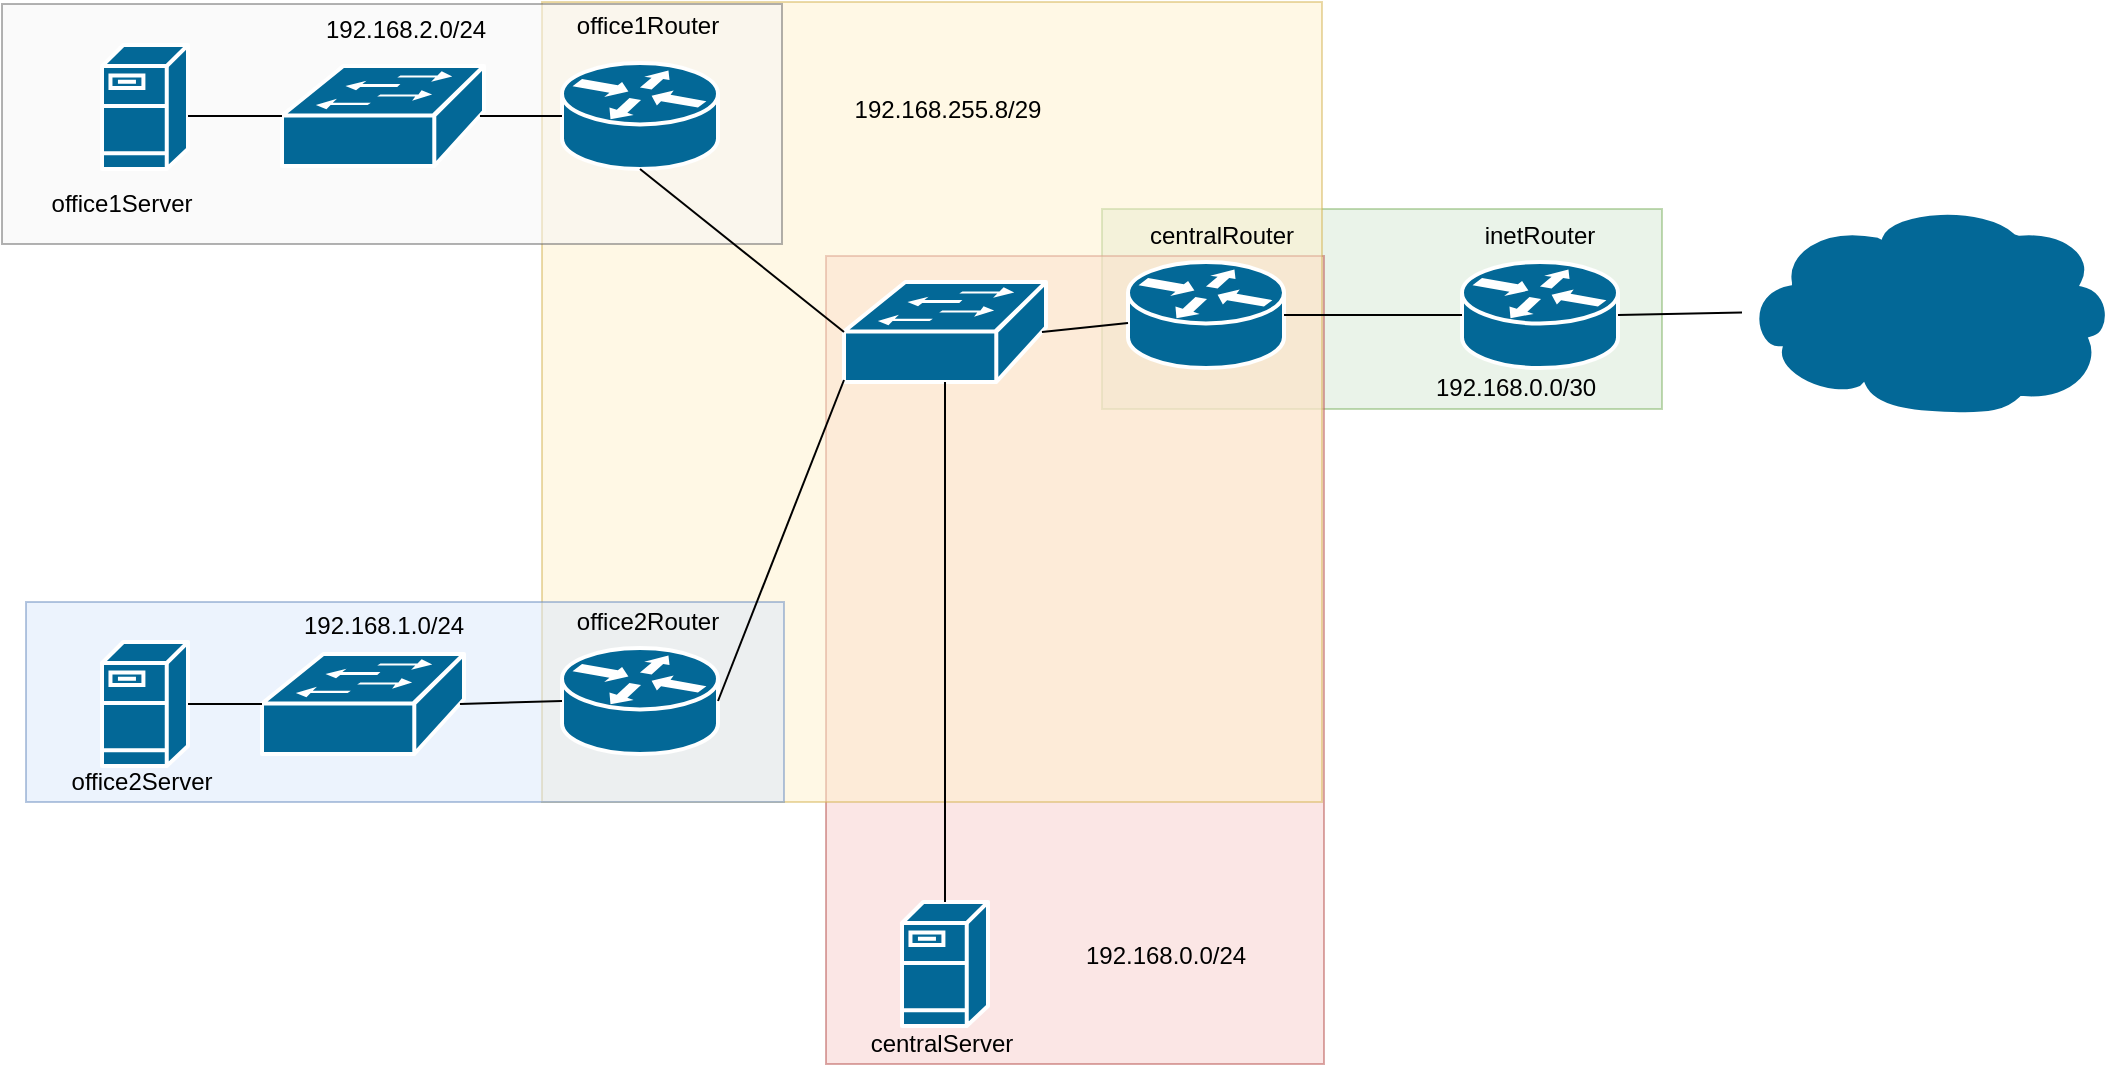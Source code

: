 <mxfile version="12.1.7" type="device" pages="1"><diagram id="6a731a19-8d31-9384-78a2-239565b7b9f0" name="Page-1"><mxGraphModel dx="958" dy="753" grid="1" gridSize="10" guides="1" tooltips="1" connect="1" arrows="1" fold="1" page="1" pageScale="1" pageWidth="827" pageHeight="1169" background="#ffffff" math="0" shadow="0"><root><mxCell id="0"/><mxCell id="1" parent="0"/><mxCell id="8_SczXuJANLb6MigpHHA-2272" value="" style="rounded=0;whiteSpace=wrap;html=1;opacity=50;fillColor=#d5e8d4;strokeColor=#82b366;" vertex="1" parent="1"><mxGeometry x="620" y="213.5" width="280" height="100" as="geometry"/></mxCell><mxCell id="8_SczXuJANLb6MigpHHA-2271" value="" style="rounded=0;whiteSpace=wrap;html=1;opacity=50;fillColor=#f8cecc;strokeColor=#b85450;" vertex="1" parent="1"><mxGeometry x="482" y="237" width="249" height="404" as="geometry"/></mxCell><mxCell id="8_SczXuJANLb6MigpHHA-2270" value="" style="rounded=0;whiteSpace=wrap;html=1;fillColor=#fff2cc;strokeColor=#d6b656;opacity=50;" vertex="1" parent="1"><mxGeometry x="340" y="110" width="390" height="400" as="geometry"/></mxCell><mxCell id="8_SczXuJANLb6MigpHHA-2269" value="" style="rounded=0;whiteSpace=wrap;html=1;fillColor=#dae8fc;strokeColor=#6c8ebf;opacity=50;" vertex="1" parent="1"><mxGeometry x="82" y="410" width="379" height="100" as="geometry"/></mxCell><mxCell id="8_SczXuJANLb6MigpHHA-2268" value="" style="rounded=0;whiteSpace=wrap;html=1;fillColor=#f5f5f5;strokeColor=#666666;fontColor=#333333;opacity=50;" vertex="1" parent="1"><mxGeometry x="70" y="111" width="390" height="120" as="geometry"/></mxCell><mxCell id="8_SczXuJANLb6MigpHHA-2257" value="" style="shape=mxgraph.cisco.servers.fileserver;html=1;pointerEvents=1;dashed=0;fillColor=#036897;strokeColor=#ffffff;strokeWidth=2;verticalLabelPosition=bottom;verticalAlign=top;align=center;outlineConnect=0;" vertex="1" parent="1"><mxGeometry x="120" y="131.5" width="43" height="62" as="geometry"/></mxCell><mxCell id="8_SczXuJANLb6MigpHHA-2258" value="" style="shape=mxgraph.cisco.servers.fileserver;html=1;pointerEvents=1;dashed=0;fillColor=#036897;strokeColor=#ffffff;strokeWidth=2;verticalLabelPosition=bottom;verticalAlign=top;align=center;outlineConnect=0;" vertex="1" parent="1"><mxGeometry x="120" y="430" width="43" height="62" as="geometry"/></mxCell><mxCell id="8_SczXuJANLb6MigpHHA-2259" value="" style="shape=mxgraph.cisco.routers.router;html=1;pointerEvents=1;dashed=0;fillColor=#036897;strokeColor=#ffffff;strokeWidth=2;verticalLabelPosition=bottom;verticalAlign=top;align=center;outlineConnect=0;" vertex="1" parent="1"><mxGeometry x="350" y="140.5" width="78" height="53" as="geometry"/></mxCell><mxCell id="8_SczXuJANLb6MigpHHA-2260" value="" style="shape=mxgraph.cisco.routers.router;html=1;pointerEvents=1;dashed=0;fillColor=#036897;strokeColor=#ffffff;strokeWidth=2;verticalLabelPosition=bottom;verticalAlign=top;align=center;outlineConnect=0;" vertex="1" parent="1"><mxGeometry x="350" y="433" width="78" height="53" as="geometry"/></mxCell><mxCell id="8_SczXuJANLb6MigpHHA-2261" value="" style="shape=mxgraph.cisco.servers.fileserver;html=1;pointerEvents=1;dashed=0;fillColor=#036897;strokeColor=#ffffff;strokeWidth=2;verticalLabelPosition=bottom;verticalAlign=top;align=center;outlineConnect=0;" vertex="1" parent="1"><mxGeometry x="520" y="560" width="43" height="62" as="geometry"/></mxCell><mxCell id="8_SczXuJANLb6MigpHHA-2262" value="" style="shape=mxgraph.cisco.routers.router;html=1;pointerEvents=1;dashed=0;fillColor=#036897;strokeColor=#ffffff;strokeWidth=2;verticalLabelPosition=bottom;verticalAlign=top;align=center;outlineConnect=0;" vertex="1" parent="1"><mxGeometry x="633" y="240" width="78" height="53" as="geometry"/></mxCell><mxCell id="8_SczXuJANLb6MigpHHA-2263" value="" style="shape=mxgraph.cisco.routers.router;html=1;pointerEvents=1;dashed=0;fillColor=#036897;strokeColor=#ffffff;strokeWidth=2;verticalLabelPosition=bottom;verticalAlign=top;align=center;outlineConnect=0;" vertex="1" parent="1"><mxGeometry x="800" y="240" width="78" height="53" as="geometry"/></mxCell><mxCell id="8_SczXuJANLb6MigpHHA-2264" value="" style="shape=mxgraph.cisco.storage.cloud;html=1;pointerEvents=1;dashed=0;fillColor=#036897;strokeColor=#ffffff;strokeWidth=2;verticalLabelPosition=bottom;verticalAlign=top;align=center;outlineConnect=0;" vertex="1" parent="1"><mxGeometry x="940" y="210.5" width="186" height="106" as="geometry"/></mxCell><mxCell id="8_SczXuJANLb6MigpHHA-2265" value="" style="shape=mxgraph.cisco.switches.workgroup_switch;html=1;pointerEvents=1;dashed=0;fillColor=#036897;strokeColor=#ffffff;strokeWidth=2;verticalLabelPosition=bottom;verticalAlign=top;align=center;outlineConnect=0;" vertex="1" parent="1"><mxGeometry x="210" y="142" width="101" height="50" as="geometry"/></mxCell><mxCell id="8_SczXuJANLb6MigpHHA-2266" value="" style="shape=mxgraph.cisco.switches.workgroup_switch;html=1;pointerEvents=1;dashed=0;fillColor=#036897;strokeColor=#ffffff;strokeWidth=2;verticalLabelPosition=bottom;verticalAlign=top;align=center;outlineConnect=0;" vertex="1" parent="1"><mxGeometry x="200" y="436" width="101" height="50" as="geometry"/></mxCell><mxCell id="8_SczXuJANLb6MigpHHA-2267" value="" style="shape=mxgraph.cisco.switches.workgroup_switch;html=1;pointerEvents=1;dashed=0;fillColor=#036897;strokeColor=#ffffff;strokeWidth=2;verticalLabelPosition=bottom;verticalAlign=top;align=center;outlineConnect=0;" vertex="1" parent="1"><mxGeometry x="491" y="250" width="101" height="50" as="geometry"/></mxCell><mxCell id="8_SczXuJANLb6MigpHHA-2273" value="" style="endArrow=none;html=1;entryX=0;entryY=0.5;entryDx=0;entryDy=0;entryPerimeter=0;" edge="1" parent="1" target="8_SczXuJANLb6MigpHHA-2265"><mxGeometry width="50" height="50" relative="1" as="geometry"><mxPoint x="163" y="167" as="sourcePoint"/><mxPoint x="180" y="660" as="targetPoint"/><Array as="points"/></mxGeometry></mxCell><mxCell id="8_SczXuJANLb6MigpHHA-2274" value="" style="endArrow=none;html=1;entryX=0.98;entryY=0.5;entryDx=0;entryDy=0;entryPerimeter=0;exitX=0;exitY=0.5;exitDx=0;exitDy=0;exitPerimeter=0;" edge="1" parent="1" source="8_SczXuJANLb6MigpHHA-2259" target="8_SczXuJANLb6MigpHHA-2265"><mxGeometry width="50" height="50" relative="1" as="geometry"><mxPoint x="173" y="177" as="sourcePoint"/><mxPoint x="220" y="177" as="targetPoint"/><Array as="points"/></mxGeometry></mxCell><mxCell id="8_SczXuJANLb6MigpHHA-2275" value="" style="endArrow=none;html=1;exitX=0.5;exitY=1;exitDx=0;exitDy=0;exitPerimeter=0;entryX=0;entryY=0.5;entryDx=0;entryDy=0;entryPerimeter=0;" edge="1" parent="1" source="8_SczXuJANLb6MigpHHA-2259" target="8_SczXuJANLb6MigpHHA-2267"><mxGeometry width="50" height="50" relative="1" as="geometry"><mxPoint x="183" y="187" as="sourcePoint"/><mxPoint x="230" y="187" as="targetPoint"/><Array as="points"/></mxGeometry></mxCell><mxCell id="8_SczXuJANLb6MigpHHA-2276" value="" style="endArrow=none;html=1;exitX=1;exitY=0.5;exitDx=0;exitDy=0;exitPerimeter=0;entryX=0;entryY=0.5;entryDx=0;entryDy=0;entryPerimeter=0;" edge="1" parent="1" source="8_SczXuJANLb6MigpHHA-2258" target="8_SczXuJANLb6MigpHHA-2266"><mxGeometry width="50" height="50" relative="1" as="geometry"><mxPoint x="193" y="390" as="sourcePoint"/><mxPoint x="260" y="330" as="targetPoint"/><Array as="points"/></mxGeometry></mxCell><mxCell id="8_SczXuJANLb6MigpHHA-2277" value="" style="endArrow=none;html=1;entryX=0;entryY=0.5;entryDx=0;entryDy=0;entryPerimeter=0;exitX=0.98;exitY=0.5;exitDx=0;exitDy=0;exitPerimeter=0;" edge="1" parent="1" source="8_SczXuJANLb6MigpHHA-2266" target="8_SczXuJANLb6MigpHHA-2260"><mxGeometry width="50" height="50" relative="1" as="geometry"><mxPoint x="300" y="370" as="sourcePoint"/><mxPoint x="250" y="207" as="targetPoint"/><Array as="points"/></mxGeometry></mxCell><mxCell id="8_SczXuJANLb6MigpHHA-2278" value="" style="endArrow=none;html=1;entryX=0;entryY=0.98;entryDx=0;entryDy=0;entryPerimeter=0;exitX=1;exitY=0.5;exitDx=0;exitDy=0;exitPerimeter=0;" edge="1" parent="1" source="8_SczXuJANLb6MigpHHA-2260" target="8_SczXuJANLb6MigpHHA-2267"><mxGeometry width="50" height="50" relative="1" as="geometry"><mxPoint x="213" y="217" as="sourcePoint"/><mxPoint x="260" y="217" as="targetPoint"/><Array as="points"/></mxGeometry></mxCell><mxCell id="8_SczXuJANLb6MigpHHA-2279" value="" style="endArrow=none;html=1;exitX=0.5;exitY=0;exitDx=0;exitDy=0;exitPerimeter=0;" edge="1" parent="1" source="8_SczXuJANLb6MigpHHA-2261" target="8_SczXuJANLb6MigpHHA-2267"><mxGeometry width="50" height="50" relative="1" as="geometry"><mxPoint x="223" y="227" as="sourcePoint"/><mxPoint x="270" y="227" as="targetPoint"/><Array as="points"/></mxGeometry></mxCell><mxCell id="8_SczXuJANLb6MigpHHA-2280" value="" style="endArrow=none;html=1;exitX=0.98;exitY=0.5;exitDx=0;exitDy=0;exitPerimeter=0;" edge="1" parent="1" source="8_SczXuJANLb6MigpHHA-2267" target="8_SczXuJANLb6MigpHHA-2262"><mxGeometry width="50" height="50" relative="1" as="geometry"><mxPoint x="233" y="237" as="sourcePoint"/><mxPoint x="280" y="237" as="targetPoint"/><Array as="points"/></mxGeometry></mxCell><mxCell id="8_SczXuJANLb6MigpHHA-2281" value="" style="endArrow=none;html=1;entryX=0;entryY=0.5;entryDx=0;entryDy=0;entryPerimeter=0;" edge="1" parent="1" source="8_SczXuJANLb6MigpHHA-2262" target="8_SczXuJANLb6MigpHHA-2263"><mxGeometry width="50" height="50" relative="1" as="geometry"><mxPoint x="243" y="247" as="sourcePoint"/><mxPoint x="290" y="247" as="targetPoint"/><Array as="points"/></mxGeometry></mxCell><mxCell id="8_SczXuJANLb6MigpHHA-2282" value="" style="endArrow=none;html=1;exitX=1;exitY=0.5;exitDx=0;exitDy=0;exitPerimeter=0;" edge="1" parent="1" source="8_SczXuJANLb6MigpHHA-2263" target="8_SczXuJANLb6MigpHHA-2264"><mxGeometry width="50" height="50" relative="1" as="geometry"><mxPoint x="253" y="257" as="sourcePoint"/><mxPoint x="300" y="257" as="targetPoint"/><Array as="points"/></mxGeometry></mxCell><mxCell id="8_SczXuJANLb6MigpHHA-2283" value="office1Server" style="text;html=1;strokeColor=none;fillColor=none;align=center;verticalAlign=middle;whiteSpace=wrap;rounded=0;opacity=50;" vertex="1" parent="1"><mxGeometry x="110" y="200.5" width="40" height="20" as="geometry"/></mxCell><mxCell id="8_SczXuJANLb6MigpHHA-2284" value="office2Server" style="text;html=1;strokeColor=none;fillColor=none;align=center;verticalAlign=middle;whiteSpace=wrap;rounded=0;opacity=50;" vertex="1" parent="1"><mxGeometry x="120" y="490" width="40" height="20" as="geometry"/></mxCell><mxCell id="8_SczXuJANLb6MigpHHA-2285" value="office1Router" style="text;html=1;strokeColor=none;fillColor=none;align=center;verticalAlign=middle;whiteSpace=wrap;rounded=0;opacity=50;" vertex="1" parent="1"><mxGeometry x="373" y="111.5" width="40" height="20" as="geometry"/></mxCell><mxCell id="8_SczXuJANLb6MigpHHA-2286" value="office2Router" style="text;html=1;strokeColor=none;fillColor=none;align=center;verticalAlign=middle;whiteSpace=wrap;rounded=0;opacity=50;" vertex="1" parent="1"><mxGeometry x="373" y="410" width="40" height="20" as="geometry"/></mxCell><mxCell id="8_SczXuJANLb6MigpHHA-2287" value="centralServer" style="text;html=1;strokeColor=none;fillColor=none;align=center;verticalAlign=middle;whiteSpace=wrap;rounded=0;opacity=50;" vertex="1" parent="1"><mxGeometry x="520" y="621" width="40" height="20" as="geometry"/></mxCell><mxCell id="8_SczXuJANLb6MigpHHA-2288" value="centralRouter" style="text;html=1;strokeColor=none;fillColor=none;align=center;verticalAlign=middle;whiteSpace=wrap;rounded=0;opacity=50;" vertex="1" parent="1"><mxGeometry x="660" y="217" width="40" height="20" as="geometry"/></mxCell><mxCell id="8_SczXuJANLb6MigpHHA-2291" value="inetRouter" style="text;html=1;strokeColor=none;fillColor=none;align=center;verticalAlign=middle;whiteSpace=wrap;rounded=0;opacity=50;direction=south;" vertex="1" parent="1"><mxGeometry x="829" y="207" width="20" height="40" as="geometry"/></mxCell><mxCell id="8_SczXuJANLb6MigpHHA-2293" value="&lt;div&gt;192.168.2.0/24&lt;/div&gt;&lt;div&gt;&lt;br&gt;&lt;/div&gt;" style="text;html=1;strokeColor=none;fillColor=none;align=center;verticalAlign=middle;whiteSpace=wrap;rounded=0;opacity=50;" vertex="1" parent="1"><mxGeometry x="251.5" y="120.5" width="40" height="20" as="geometry"/></mxCell><mxCell id="8_SczXuJANLb6MigpHHA-2298" value="&lt;div&gt;192.168.1.0/24&lt;/div&gt;&lt;div&gt;&lt;br&gt;&lt;/div&gt;" style="text;html=1;strokeColor=none;fillColor=none;align=center;verticalAlign=middle;whiteSpace=wrap;rounded=0;opacity=50;" vertex="1" parent="1"><mxGeometry x="240.5" y="419" width="40" height="20" as="geometry"/></mxCell><mxCell id="8_SczXuJANLb6MigpHHA-2302" value="&lt;div&gt;192.168.255.8/29&lt;/div&gt;&lt;div&gt;&lt;br&gt;&lt;/div&gt;" style="text;html=1;strokeColor=none;fillColor=none;align=center;verticalAlign=middle;whiteSpace=wrap;rounded=0;opacity=50;" vertex="1" parent="1"><mxGeometry x="523" y="161" width="40" height="20" as="geometry"/></mxCell><mxCell id="8_SczXuJANLb6MigpHHA-2303" value="&lt;div&gt;192.168.0.0/24&lt;/div&gt;&lt;div&gt;&lt;br&gt;&lt;/div&gt;" style="text;html=1;strokeColor=none;fillColor=none;align=center;verticalAlign=middle;whiteSpace=wrap;rounded=0;opacity=50;" vertex="1" parent="1"><mxGeometry x="632" y="584" width="40" height="20" as="geometry"/></mxCell><mxCell id="8_SczXuJANLb6MigpHHA-2304" value="&lt;div&gt;192.168.0.0/30&lt;/div&gt;&lt;div&gt;&lt;br&gt;&lt;/div&gt;&lt;div&gt;&lt;br&gt;&lt;/div&gt;" style="text;html=1;strokeColor=none;fillColor=none;align=center;verticalAlign=middle;whiteSpace=wrap;rounded=0;opacity=50;" vertex="1" parent="1"><mxGeometry x="807" y="306.5" width="40" height="20" as="geometry"/></mxCell></root></mxGraphModel></diagram></mxfile>